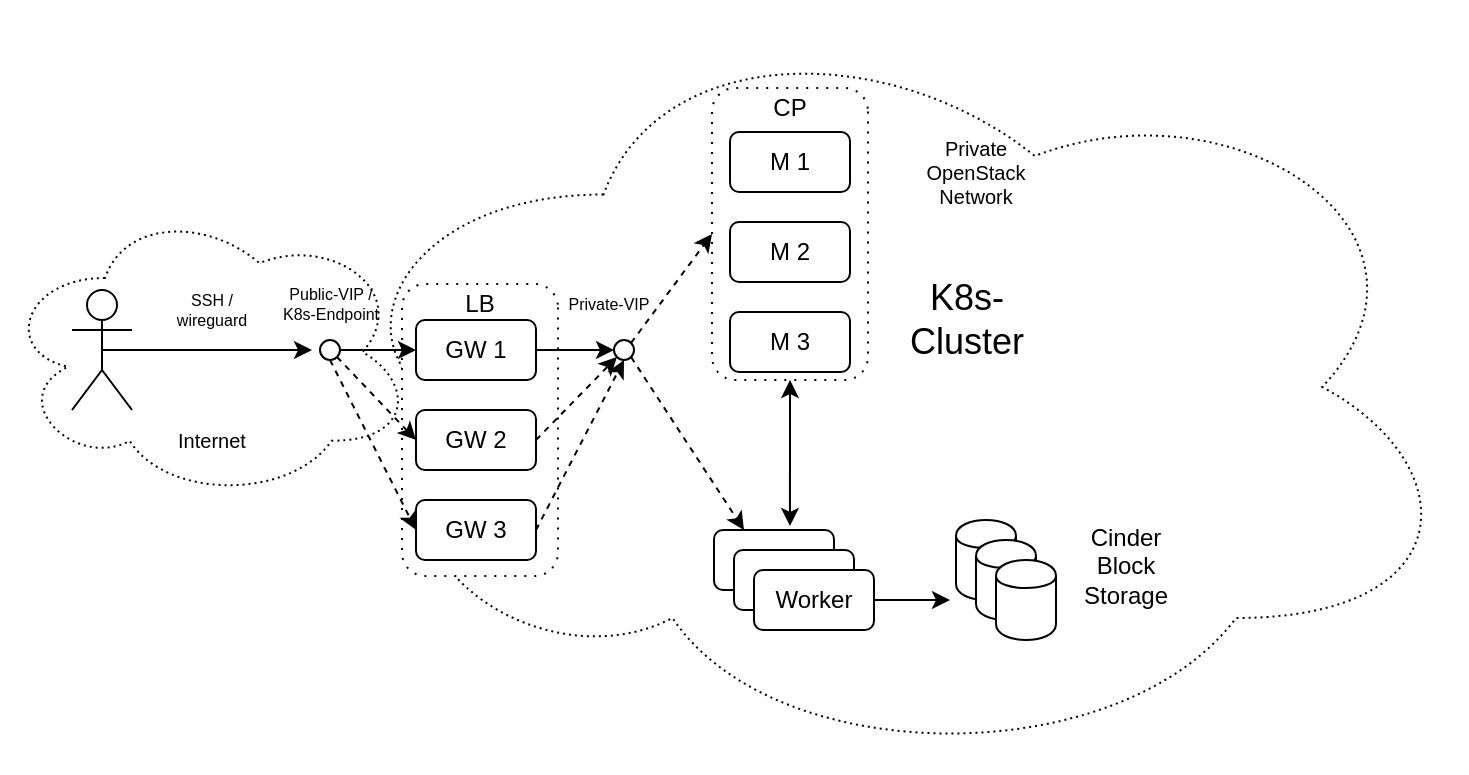 <mxfile version="11.2.1" type="device" pages="1"><diagram id="DBdWhv9lM9wdDVQ6ySdX" name="Page-1"><mxGraphModel dx="1098" dy="1767" grid="0" gridSize="10" guides="1" tooltips="1" connect="1" arrows="1" fold="1" page="1" pageScale="1" pageWidth="827" pageHeight="1169" math="0" shadow="0"><root><mxCell id="0"/><mxCell id="1" parent="0"/><mxCell id="52x-R5pq0R9A27WMql1t-70" value="" style="ellipse;shape=cloud;whiteSpace=wrap;html=1;dashed=1;dashPattern=1 2;fontSize=10;" vertex="1" parent="1"><mxGeometry x="11" y="82" width="206" height="148" as="geometry"/></mxCell><mxCell id="52x-R5pq0R9A27WMql1t-67" value="" style="ellipse;shape=cloud;whiteSpace=wrap;html=1;dashed=1;dashPattern=1 2;fontSize=18;" vertex="1" parent="1"><mxGeometry x="168" y="-19" width="575" height="385" as="geometry"/></mxCell><mxCell id="52x-R5pq0R9A27WMql1t-56" value="" style="group;direction=south;dashed=1;dashPattern=1 4;" vertex="1" connectable="0" parent="1"><mxGeometry x="219" y="144" width="124" height="124" as="geometry"/></mxCell><mxCell id="52x-R5pq0R9A27WMql1t-73" value="" style="group" vertex="1" connectable="0" parent="52x-R5pq0R9A27WMql1t-56"><mxGeometry x="-8" y="-22" width="78" height="146" as="geometry"/></mxCell><mxCell id="52x-R5pq0R9A27WMql1t-57" value="" style="rounded=1;whiteSpace=wrap;html=1;direction=south;dashed=1;dashPattern=1 4;" vertex="1" parent="52x-R5pq0R9A27WMql1t-73"><mxGeometry width="78" height="146" as="geometry"/></mxCell><mxCell id="52x-R5pq0R9A27WMql1t-61" value="LB" style="text;html=1;strokeColor=none;fillColor=none;align=center;verticalAlign=middle;whiteSpace=wrap;rounded=0;" vertex="1" parent="52x-R5pq0R9A27WMql1t-73"><mxGeometry x="19" width="40" height="20" as="geometry"/></mxCell><mxCell id="52x-R5pq0R9A27WMql1t-9" value="" style="group" vertex="1" connectable="0" parent="1"><mxGeometry x="218" y="140" width="60" height="120" as="geometry"/></mxCell><mxCell id="52x-R5pq0R9A27WMql1t-1" value="GW 1" style="rounded=1;whiteSpace=wrap;html=1;" vertex="1" parent="52x-R5pq0R9A27WMql1t-9"><mxGeometry width="60" height="30" as="geometry"/></mxCell><mxCell id="52x-R5pq0R9A27WMql1t-2" value="GW 2" style="rounded=1;whiteSpace=wrap;html=1;" vertex="1" parent="52x-R5pq0R9A27WMql1t-9"><mxGeometry y="45" width="60" height="30" as="geometry"/></mxCell><mxCell id="52x-R5pq0R9A27WMql1t-3" value="GW 3" style="rounded=1;whiteSpace=wrap;html=1;" vertex="1" parent="52x-R5pq0R9A27WMql1t-9"><mxGeometry y="90" width="60" height="30" as="geometry"/></mxCell><mxCell id="52x-R5pq0R9A27WMql1t-28" value="" style="group" vertex="1" connectable="0" parent="1"><mxGeometry x="367" y="245" width="80" height="50" as="geometry"/></mxCell><mxCell id="52x-R5pq0R9A27WMql1t-21" value="M 1" style="rounded=1;whiteSpace=wrap;html=1;" vertex="1" parent="52x-R5pq0R9A27WMql1t-28"><mxGeometry width="60" height="30" as="geometry"/></mxCell><mxCell id="52x-R5pq0R9A27WMql1t-25" value="M 1" style="rounded=1;whiteSpace=wrap;html=1;" vertex="1" parent="52x-R5pq0R9A27WMql1t-28"><mxGeometry x="10" y="10" width="60" height="30" as="geometry"/></mxCell><mxCell id="52x-R5pq0R9A27WMql1t-26" value="Worker" style="rounded=1;whiteSpace=wrap;html=1;" vertex="1" parent="52x-R5pq0R9A27WMql1t-28"><mxGeometry x="20" y="20" width="60" height="30" as="geometry"/></mxCell><mxCell id="52x-R5pq0R9A27WMql1t-37" style="edgeStyle=none;rounded=0;orthogonalLoop=1;jettySize=auto;html=1;exitX=0.5;exitY=1;exitDx=0;exitDy=0;entryX=0;entryY=0.5;entryDx=0;entryDy=0;dashed=1;startArrow=none;startFill=0;endArrow=classic;endFill=1;" edge="1" parent="1" source="52x-R5pq0R9A27WMql1t-30" target="52x-R5pq0R9A27WMql1t-3"><mxGeometry relative="1" as="geometry"/></mxCell><mxCell id="52x-R5pq0R9A27WMql1t-42" style="edgeStyle=none;rounded=0;orthogonalLoop=1;jettySize=auto;html=1;exitX=1;exitY=1;exitDx=0;exitDy=0;entryX=0.25;entryY=0;entryDx=0;entryDy=0;dashed=1;startArrow=none;startFill=0;endArrow=classic;endFill=1;" edge="1" parent="1" source="52x-R5pq0R9A27WMql1t-31" target="52x-R5pq0R9A27WMql1t-21"><mxGeometry relative="1" as="geometry"/></mxCell><mxCell id="52x-R5pq0R9A27WMql1t-46" style="edgeStyle=none;rounded=0;orthogonalLoop=1;jettySize=auto;html=1;exitX=1;exitY=0;exitDx=0;exitDy=0;dashed=1;startArrow=none;startFill=0;endArrow=classic;endFill=1;entryX=0.5;entryY=1;entryDx=0;entryDy=0;" edge="1" parent="1" source="52x-R5pq0R9A27WMql1t-31" target="52x-R5pq0R9A27WMql1t-43"><mxGeometry relative="1" as="geometry"><mxPoint x="350" y="100" as="targetPoint"/></mxGeometry></mxCell><mxCell id="52x-R5pq0R9A27WMql1t-31" value="" style="ellipse;whiteSpace=wrap;html=1;aspect=fixed;" vertex="1" parent="1"><mxGeometry x="317" y="150" width="10" height="10" as="geometry"/></mxCell><mxCell id="52x-R5pq0R9A27WMql1t-34" style="edgeStyle=orthogonalEdgeStyle;rounded=0;orthogonalLoop=1;jettySize=auto;html=1;exitX=0;exitY=0.5;exitDx=0;exitDy=0;entryX=1;entryY=0.5;entryDx=0;entryDy=0;endArrow=none;endFill=0;startArrow=classic;startFill=1;" edge="1" parent="1" source="52x-R5pq0R9A27WMql1t-1" target="52x-R5pq0R9A27WMql1t-30"><mxGeometry relative="1" as="geometry"/></mxCell><mxCell id="52x-R5pq0R9A27WMql1t-36" style="edgeStyle=none;rounded=0;orthogonalLoop=1;jettySize=auto;html=1;exitX=0;exitY=0.5;exitDx=0;exitDy=0;entryX=1;entryY=1;entryDx=0;entryDy=0;startArrow=classic;startFill=1;endArrow=none;endFill=0;dashed=1;" edge="1" parent="1" source="52x-R5pq0R9A27WMql1t-2" target="52x-R5pq0R9A27WMql1t-30"><mxGeometry relative="1" as="geometry"/></mxCell><mxCell id="52x-R5pq0R9A27WMql1t-38" style="edgeStyle=none;rounded=0;orthogonalLoop=1;jettySize=auto;html=1;exitX=1;exitY=0.5;exitDx=0;exitDy=0;entryX=0;entryY=0.5;entryDx=0;entryDy=0;startArrow=none;startFill=0;endArrow=classic;endFill=1;" edge="1" parent="1" source="52x-R5pq0R9A27WMql1t-1" target="52x-R5pq0R9A27WMql1t-31"><mxGeometry relative="1" as="geometry"/></mxCell><mxCell id="52x-R5pq0R9A27WMql1t-39" style="edgeStyle=none;rounded=0;orthogonalLoop=1;jettySize=auto;html=1;exitX=1;exitY=0.5;exitDx=0;exitDy=0;entryX=0;entryY=1;entryDx=0;entryDy=0;startArrow=none;startFill=0;endArrow=classic;endFill=1;dashed=1;" edge="1" parent="1" source="52x-R5pq0R9A27WMql1t-2" target="52x-R5pq0R9A27WMql1t-31"><mxGeometry relative="1" as="geometry"/></mxCell><mxCell id="52x-R5pq0R9A27WMql1t-40" style="edgeStyle=none;rounded=0;orthogonalLoop=1;jettySize=auto;html=1;exitX=1;exitY=0.5;exitDx=0;exitDy=0;entryX=0.5;entryY=1;entryDx=0;entryDy=0;dashed=1;startArrow=none;startFill=0;endArrow=classic;endFill=1;" edge="1" parent="1" source="52x-R5pq0R9A27WMql1t-3" target="52x-R5pq0R9A27WMql1t-31"><mxGeometry relative="1" as="geometry"/></mxCell><mxCell id="52x-R5pq0R9A27WMql1t-45" value="" style="group;dashed=1;dashPattern=1 4;" vertex="1" connectable="0" parent="1"><mxGeometry x="375" y="46" width="69" height="124" as="geometry"/></mxCell><mxCell id="52x-R5pq0R9A27WMql1t-10" value="" style="group" vertex="1" connectable="0" parent="52x-R5pq0R9A27WMql1t-45"><mxGeometry width="69" height="124" as="geometry"/></mxCell><mxCell id="52x-R5pq0R9A27WMql1t-43" value="" style="rounded=1;whiteSpace=wrap;html=1;direction=south;dashed=1;dashPattern=1 4;" vertex="1" parent="52x-R5pq0R9A27WMql1t-10"><mxGeometry x="-9" y="-22" width="78" height="146" as="geometry"/></mxCell><mxCell id="52x-R5pq0R9A27WMql1t-4" value="M 1" style="rounded=1;whiteSpace=wrap;html=1;" vertex="1" parent="52x-R5pq0R9A27WMql1t-10"><mxGeometry width="60" height="30" as="geometry"/></mxCell><mxCell id="52x-R5pq0R9A27WMql1t-7" value="M 2" style="rounded=1;whiteSpace=wrap;html=1;" vertex="1" parent="52x-R5pq0R9A27WMql1t-10"><mxGeometry y="45" width="60" height="30" as="geometry"/></mxCell><mxCell id="52x-R5pq0R9A27WMql1t-8" value="M 3" style="rounded=1;whiteSpace=wrap;html=1;" vertex="1" parent="52x-R5pq0R9A27WMql1t-10"><mxGeometry y="90" width="60" height="30" as="geometry"/></mxCell><mxCell id="52x-R5pq0R9A27WMql1t-44" value="CP" style="text;html=1;strokeColor=none;fillColor=none;align=center;verticalAlign=middle;whiteSpace=wrap;rounded=0;" vertex="1" parent="52x-R5pq0R9A27WMql1t-10"><mxGeometry x="10" y="-22" width="40" height="20" as="geometry"/></mxCell><mxCell id="52x-R5pq0R9A27WMql1t-48" style="edgeStyle=none;rounded=0;orthogonalLoop=1;jettySize=auto;html=1;exitX=1;exitY=0.5;exitDx=0;exitDy=0;entryX=0.633;entryY=-0.067;entryDx=0;entryDy=0;entryPerimeter=0;startArrow=classic;startFill=1;endArrow=classic;endFill=1;" edge="1" parent="1" source="52x-R5pq0R9A27WMql1t-43" target="52x-R5pq0R9A27WMql1t-21"><mxGeometry relative="1" as="geometry"/></mxCell><mxCell id="52x-R5pq0R9A27WMql1t-50" value="" style="group" vertex="1" connectable="0" parent="1"><mxGeometry x="488" y="240" width="105" height="60" as="geometry"/></mxCell><mxCell id="52x-R5pq0R9A27WMql1t-49" value="" style="group" vertex="1" connectable="0" parent="52x-R5pq0R9A27WMql1t-50"><mxGeometry width="105" height="60" as="geometry"/></mxCell><mxCell id="52x-R5pq0R9A27WMql1t-18" value="" style="shape=cylinder;whiteSpace=wrap;html=1;boundedLbl=1;backgroundOutline=1;" vertex="1" parent="52x-R5pq0R9A27WMql1t-49"><mxGeometry width="30" height="40" as="geometry"/></mxCell><mxCell id="52x-R5pq0R9A27WMql1t-19" value="" style="shape=cylinder;whiteSpace=wrap;html=1;boundedLbl=1;backgroundOutline=1;" vertex="1" parent="52x-R5pq0R9A27WMql1t-49"><mxGeometry x="10" y="10" width="30" height="40" as="geometry"/></mxCell><mxCell id="52x-R5pq0R9A27WMql1t-20" value="" style="shape=cylinder;whiteSpace=wrap;html=1;boundedLbl=1;backgroundOutline=1;" vertex="1" parent="52x-R5pq0R9A27WMql1t-49"><mxGeometry x="20" y="20" width="30" height="40" as="geometry"/></mxCell><mxCell id="52x-R5pq0R9A27WMql1t-29" value="&lt;div&gt;Cinder&lt;/div&gt;&lt;div&gt;Block&lt;/div&gt;&lt;div&gt;Storage&lt;/div&gt;&lt;div&gt;&lt;br&gt;&lt;/div&gt;" style="text;html=1;strokeColor=none;fillColor=none;align=center;verticalAlign=middle;whiteSpace=wrap;rounded=0;" vertex="1" parent="52x-R5pq0R9A27WMql1t-49"><mxGeometry x="65" y="20" width="40" height="20" as="geometry"/></mxCell><mxCell id="52x-R5pq0R9A27WMql1t-63" style="edgeStyle=none;rounded=0;orthogonalLoop=1;jettySize=auto;html=1;exitX=1;exitY=0.5;exitDx=0;exitDy=0;startArrow=none;startFill=0;endArrow=classic;endFill=1;" edge="1" parent="1" source="52x-R5pq0R9A27WMql1t-26"><mxGeometry relative="1" as="geometry"><mxPoint x="485" y="280" as="targetPoint"/></mxGeometry></mxCell><mxCell id="52x-R5pq0R9A27WMql1t-65" value="Private-VIP" style="text;html=1;strokeColor=none;fillColor=none;align=center;verticalAlign=middle;whiteSpace=wrap;rounded=0;dashed=1;dashPattern=1 4;fontSize=8;" vertex="1" parent="1"><mxGeometry x="288" y="122" width="53" height="20" as="geometry"/></mxCell><mxCell id="52x-R5pq0R9A27WMql1t-66" value="K8s-Cluster" style="text;html=1;strokeColor=none;fillColor=none;align=center;verticalAlign=middle;whiteSpace=wrap;rounded=0;dashed=1;dashPattern=1 4;fontSize=18;" vertex="1" parent="1"><mxGeometry x="464" y="130" width="59" height="20" as="geometry"/></mxCell><mxCell id="52x-R5pq0R9A27WMql1t-68" value="Private OpenStack Network" style="text;html=1;strokeColor=none;fillColor=none;align=center;verticalAlign=middle;whiteSpace=wrap;rounded=0;dashed=1;dashPattern=1 4;fontSize=10;" vertex="1" parent="1"><mxGeometry x="478" y="56" width="40" height="20" as="geometry"/></mxCell><mxCell id="52x-R5pq0R9A27WMql1t-69" style="edgeStyle=none;rounded=0;orthogonalLoop=1;jettySize=auto;html=1;exitX=0.5;exitY=0;exitDx=0;exitDy=0;startArrow=none;startFill=0;endArrow=classic;endFill=1;fontSize=10;" edge="1" parent="1" source="52x-R5pq0R9A27WMql1t-68" target="52x-R5pq0R9A27WMql1t-68"><mxGeometry relative="1" as="geometry"/></mxCell><mxCell id="52x-R5pq0R9A27WMql1t-72" value="" style="group" vertex="1" connectable="0" parent="1"><mxGeometry x="46" y="122" width="155.5" height="88" as="geometry"/></mxCell><mxCell id="52x-R5pq0R9A27WMql1t-30" value="" style="ellipse;whiteSpace=wrap;html=1;aspect=fixed;" vertex="1" parent="52x-R5pq0R9A27WMql1t-72"><mxGeometry x="124" y="28" width="10" height="10" as="geometry"/></mxCell><mxCell id="52x-R5pq0R9A27WMql1t-54" style="edgeStyle=none;rounded=0;orthogonalLoop=1;jettySize=auto;html=1;exitX=0.5;exitY=0.5;exitDx=0;exitDy=0;exitPerimeter=0;startArrow=none;startFill=0;endArrow=classic;endFill=1;" edge="1" parent="52x-R5pq0R9A27WMql1t-72" source="52x-R5pq0R9A27WMql1t-51"><mxGeometry relative="1" as="geometry"><mxPoint x="120" y="33" as="targetPoint"/></mxGeometry></mxCell><mxCell id="52x-R5pq0R9A27WMql1t-51" value="" style="shape=umlActor;verticalLabelPosition=bottom;labelBackgroundColor=#ffffff;verticalAlign=top;html=1;outlineConnect=0;" vertex="1" parent="52x-R5pq0R9A27WMql1t-72"><mxGeometry y="3" width="30" height="60" as="geometry"/></mxCell><mxCell id="52x-R5pq0R9A27WMql1t-55" value="&lt;div style=&quot;font-size: 8px;&quot;&gt;SSH / wireguard&lt;/div&gt;&lt;div style=&quot;font-size: 8px;&quot;&gt;&lt;br style=&quot;font-size: 8px;&quot;&gt;&lt;/div&gt;" style="text;html=1;strokeColor=none;fillColor=none;align=center;verticalAlign=middle;whiteSpace=wrap;rounded=0;fontSize=8;" vertex="1" parent="52x-R5pq0R9A27WMql1t-72"><mxGeometry x="50" y="8" width="40" height="20" as="geometry"/></mxCell><mxCell id="52x-R5pq0R9A27WMql1t-64" value="Public-VIP / K8s-Endpoint" style="text;html=1;strokeColor=none;fillColor=none;align=center;verticalAlign=middle;whiteSpace=wrap;rounded=0;dashed=1;dashPattern=1 4;fontSize=8;" vertex="1" parent="52x-R5pq0R9A27WMql1t-72"><mxGeometry x="102.5" width="53" height="20" as="geometry"/></mxCell><mxCell id="52x-R5pq0R9A27WMql1t-71" value="&lt;div&gt;Internet&lt;/div&gt;" style="text;html=1;strokeColor=none;fillColor=none;align=center;verticalAlign=middle;whiteSpace=wrap;rounded=0;dashed=1;dashPattern=1 4;fontSize=10;" vertex="1" parent="52x-R5pq0R9A27WMql1t-72"><mxGeometry x="50" y="68" width="40" height="20" as="geometry"/></mxCell></root></mxGraphModel></diagram></mxfile>